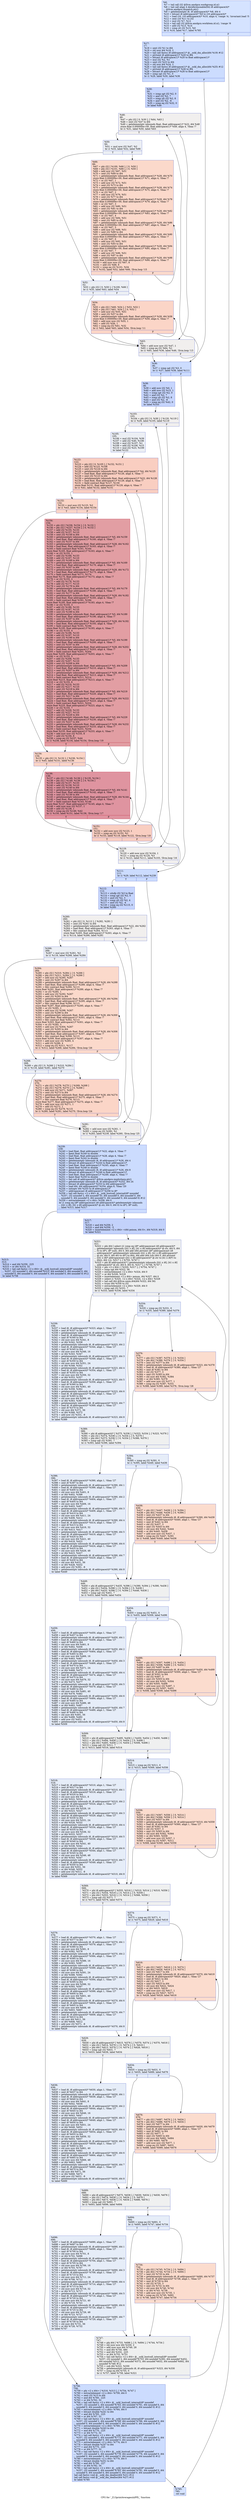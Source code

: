 digraph "CFG for '_Z13printAveragesiiiiPfS_' function" {
	label="CFG for '_Z13printAveragesiiiiPfS_' function";

	Node0x615fcd0 [shape=record,color="#3d50c3ff", style=filled, fillcolor="#a1c0ff70",label="{%6:\l  %7 = tail call i32 @llvm.amdgcn.workgroup.id.x()\l  %8 = tail call align 4 dereferenceable(64) i8 addrspace(4)*\l... @llvm.amdgcn.dispatch.ptr()\l  %9 = getelementptr i8, i8 addrspace(4)* %8, i64 4\l  %10 = bitcast i8 addrspace(4)* %9 to i16 addrspace(4)*\l  %11 = load i16, i16 addrspace(4)* %10, align 4, !range !4, !invariant.load !5\l  %12 = zext i16 %11 to i32\l  %13 = mul i32 %7, %12\l  %14 = tail call i32 @llvm.amdgcn.workitem.id.x(), !range !6\l  %15 = add i32 %13, %14\l  %16 = icmp slt i32 %15, %0\l  br i1 %16, label %17, label %785\l|{<s0>T|<s1>F}}"];
	Node0x615fcd0:s0 -> Node0x61600e0;
	Node0x615fcd0:s1 -> Node0x6161690;
	Node0x61600e0 [shape=record,color="#3d50c3ff", style=filled, fillcolor="#8caffe70",label="{%17:\l17:                                               \l  %18 = sext i32 %1 to i64\l  %19 = shl nsw i64 %18, 2\l  %20 = tail call fastcc i8 addrspace(1)* @__ockl_dm_alloc(i64 %19) #12\l  %21 = ptrtoint i8 addrspace(1)* %20 to i64\l  %22 = bitcast i8 addrspace(1)* %20 to float addrspace(1)*\l  %23 = mul i32 %2, %1\l  %24 = sext i32 %23 to i64\l  %25 = shl nsw i64 %24, 2\l  %26 = tail call fastcc i8 addrspace(1)* @__ockl_dm_alloc(i64 %25) #12\l  %27 = ptrtoint i8 addrspace(1)* %26 to i64\l  %28 = bitcast i8 addrspace(1)* %26 to float addrspace(1)*\l  %29 = icmp sgt i32 %1, 0\l  br i1 %29, label %30, label %36\l|{<s0>T|<s1>F}}"];
	Node0x61600e0:s0 -> Node0x6161fe0;
	Node0x61600e0:s1 -> Node0x6162030;
	Node0x6161fe0 [shape=record,color="#3d50c3ff", style=filled, fillcolor="#7ea1fa70",label="{%30:\l30:                                               \l  %31 = icmp sgt i32 %2, 0\l  %32 = and i32 %2, 7\l  %33 = icmp ult i32 %2, 8\l  %34 = and i32 %2, -8\l  %35 = icmp eq i32 %32, 0\l  br label %46\l}"];
	Node0x6161fe0 -> Node0x6161640;
	Node0x6162030 [shape=record,color="#3d50c3ff", style=filled, fillcolor="#8caffe70",label="{%36:\l36:                                               \l  %37 = icmp sgt i32 %3, 0\l  br i1 %37, label %38, label %111\l|{<s0>T|<s1>F}}"];
	Node0x6162030:s0 -> Node0x61626f0;
	Node0x6162030:s1 -> Node0x6162740;
	Node0x61626f0 [shape=record,color="#3d50c3ff", style=filled, fillcolor="#7ea1fa70",label="{%38:\l38:                                               \l  %39 = add nsw i32 %0, 1\l  %40 = add nsw i32 %15, 1\l  %41 = icmp sgt i32 %2, 0\l  %42 = and i32 %2, 7\l  %43 = icmp ult i32 %2, 8\l  %44 = and i32 %2, -8\l  %45 = icmp eq i32 %42, 0\l  br label %103\l}"];
	Node0x61626f0 -> Node0x6162c70;
	Node0x6161640 [shape=record,color="#3d50c3ff", style=filled, fillcolor="#e0dbd870",label="{%46:\l46:                                               \l  %47 = phi i32 [ 0, %30 ], [ %64, %63 ]\l  %48 = zext i32 %47 to i64\l  %49 = getelementptr inbounds float, float addrspace(1)* %22, i64 %48\l  store float 0.000000e+00, float addrspace(1)* %49, align 4, !tbaa !7\l  br i1 %31, label %50, label %63\l|{<s0>T|<s1>F}}"];
	Node0x6161640:s0 -> Node0x6163c00;
	Node0x6161640:s1 -> Node0x6162d60;
	Node0x6163c00 [shape=record,color="#3d50c3ff", style=filled, fillcolor="#d4dbe670",label="{%50:\l50:                                               \l  %51 = mul nsw i32 %47, %2\l  br i1 %33, label %52, label %66\l|{<s0>T|<s1>F}}"];
	Node0x6163c00:s0 -> Node0x6163dd0;
	Node0x6163c00:s1 -> Node0x6163e20;
	Node0x6163dd0 [shape=record,color="#3d50c3ff", style=filled, fillcolor="#d4dbe670",label="{%52:\l52:                                               \l  %53 = phi i32 [ 0, %50 ], [ %100, %66 ]\l  br i1 %35, label %63, label %54\l|{<s0>T|<s1>F}}"];
	Node0x6163dd0:s0 -> Node0x6162d60;
	Node0x6163dd0:s1 -> Node0x6164010;
	Node0x6164010 [shape=record,color="#3d50c3ff", style=filled, fillcolor="#f5a08170",label="{%54:\l54:                                               \l  %55 = phi i32 [ %60, %54 ], [ %53, %52 ]\l  %56 = phi i32 [ %61, %54 ], [ 0, %52 ]\l  %57 = add nsw i32 %55, %51\l  %58 = sext i32 %57 to i64\l  %59 = getelementptr inbounds float, float addrspace(1)* %28, i64 %58\l  store float 0.000000e+00, float addrspace(1)* %59, align 4, !tbaa !7\l  %60 = add nuw nsw i32 %55, 1\l  %61 = add i32 %56, 1\l  %62 = icmp eq i32 %61, %32\l  br i1 %62, label %63, label %54, !llvm.loop !11\l|{<s0>T|<s1>F}}"];
	Node0x6164010:s0 -> Node0x6162d60;
	Node0x6164010:s1 -> Node0x6164010;
	Node0x6162d60 [shape=record,color="#3d50c3ff", style=filled, fillcolor="#e0dbd870",label="{%63:\l63:                                               \l  %64 = add nuw nsw i32 %47, 1\l  %65 = icmp eq i32 %64, %1\l  br i1 %65, label %36, label %46, !llvm.loop !13\l|{<s0>T|<s1>F}}"];
	Node0x6162d60:s0 -> Node0x6162030;
	Node0x6162d60:s1 -> Node0x6161640;
	Node0x6163e20 [shape=record,color="#3d50c3ff", style=filled, fillcolor="#f7a88970",label="{%66:\l66:                                               \l  %67 = phi i32 [ %100, %66 ], [ 0, %50 ]\l  %68 = phi i32 [ %101, %66 ], [ 0, %50 ]\l  %69 = add nsw i32 %67, %51\l  %70 = sext i32 %69 to i64\l  %71 = getelementptr inbounds float, float addrspace(1)* %28, i64 %70\l  store float 0.000000e+00, float addrspace(1)* %71, align 4, !tbaa !7\l  %72 = or i32 %67, 1\l  %73 = add nsw i32 %72, %51\l  %74 = sext i32 %73 to i64\l  %75 = getelementptr inbounds float, float addrspace(1)* %28, i64 %74\l  store float 0.000000e+00, float addrspace(1)* %75, align 4, !tbaa !7\l  %76 = or i32 %67, 2\l  %77 = add nsw i32 %76, %51\l  %78 = sext i32 %77 to i64\l  %79 = getelementptr inbounds float, float addrspace(1)* %28, i64 %78\l  store float 0.000000e+00, float addrspace(1)* %79, align 4, !tbaa !7\l  %80 = or i32 %67, 3\l  %81 = add nsw i32 %80, %51\l  %82 = sext i32 %81 to i64\l  %83 = getelementptr inbounds float, float addrspace(1)* %28, i64 %82\l  store float 0.000000e+00, float addrspace(1)* %83, align 4, !tbaa !7\l  %84 = or i32 %67, 4\l  %85 = add nsw i32 %84, %51\l  %86 = sext i32 %85 to i64\l  %87 = getelementptr inbounds float, float addrspace(1)* %28, i64 %86\l  store float 0.000000e+00, float addrspace(1)* %87, align 4, !tbaa !7\l  %88 = or i32 %67, 5\l  %89 = add nsw i32 %88, %51\l  %90 = sext i32 %89 to i64\l  %91 = getelementptr inbounds float, float addrspace(1)* %28, i64 %90\l  store float 0.000000e+00, float addrspace(1)* %91, align 4, !tbaa !7\l  %92 = or i32 %67, 6\l  %93 = add nsw i32 %92, %51\l  %94 = sext i32 %93 to i64\l  %95 = getelementptr inbounds float, float addrspace(1)* %28, i64 %94\l  store float 0.000000e+00, float addrspace(1)* %95, align 4, !tbaa !7\l  %96 = or i32 %67, 7\l  %97 = add nsw i32 %96, %51\l  %98 = sext i32 %97 to i64\l  %99 = getelementptr inbounds float, float addrspace(1)* %28, i64 %98\l  store float 0.000000e+00, float addrspace(1)* %99, align 4, !tbaa !7\l  %100 = add nuw nsw i32 %67, 8\l  %101 = add i32 %68, 8\l  %102 = icmp eq i32 %101, %34\l  br i1 %102, label %52, label %66, !llvm.loop !15\l|{<s0>T|<s1>F}}"];
	Node0x6163e20:s0 -> Node0x6163dd0;
	Node0x6163e20:s1 -> Node0x6163e20;
	Node0x6162c70 [shape=record,color="#3d50c3ff", style=filled, fillcolor="#e0dbd870",label="{%103:\l103:                                              \l  %104 = phi i32 [ 0, %38 ], [ %120, %119 ]\l  br i1 %29, label %105, label %119\l|{<s0>T|<s1>F}}"];
	Node0x6162c70:s0 -> Node0x6166e80;
	Node0x6162c70:s1 -> Node0x6166d40;
	Node0x6166e80 [shape=record,color="#3d50c3ff", style=filled, fillcolor="#d4dbe670",label="{%105:\l105:                                              \l  %106 = mul i32 %104, %39\l  %107 = add i32 %40, %106\l  %108 = mul i32 %107, %1\l  %109 = add i32 %106, %15\l  %110 = mul i32 %23, %109\l  br label %122\l}"];
	Node0x6166e80 -> Node0x6167290;
	Node0x6162740 [shape=record,color="#3d50c3ff", style=filled, fillcolor="#8caffe70",label="{%111:\l111:                                              \l  br i1 %29, label %112, label %239\l|{<s0>T|<s1>F}}"];
	Node0x6162740:s0 -> Node0x6167350;
	Node0x6162740:s1 -> Node0x61673a0;
	Node0x6167350 [shape=record,color="#3d50c3ff", style=filled, fillcolor="#7ea1fa70",label="{%112:\l112:                                              \l  %113 = sitofp i32 %3 to float\l  %114 = icmp sgt i32 %2, 0\l  %115 = and i32 %2, 3\l  %116 = icmp ult i32 %2, 4\l  %117 = and i32 %2, -4\l  %118 = icmp eq i32 %115, 0\l  br label %260\l}"];
	Node0x6167350 -> Node0x6167820;
	Node0x6166d40 [shape=record,color="#3d50c3ff", style=filled, fillcolor="#e0dbd870",label="{%119:\l119:                                              \l  %120 = add nuw nsw i32 %104, 1\l  %121 = icmp eq i32 %120, %3\l  br i1 %121, label %111, label %103, !llvm.loop !16\l|{<s0>T|<s1>F}}"];
	Node0x6166d40:s0 -> Node0x6162740;
	Node0x6166d40:s1 -> Node0x6162c70;
	Node0x6167290 [shape=record,color="#3d50c3ff", style=filled, fillcolor="#f2907270",label="{%122:\l122:                                              \l  %123 = phi i32 [ 0, %105 ], [ %152, %151 ]\l  %124 = add i32 %123, %108\l  %125 = sext i32 %124 to i64\l  %126 = getelementptr inbounds float, float addrspace(1)* %4, i64 %125\l  %127 = load float, float addrspace(1)* %126, align 4, !tbaa !7\l  %128 = zext i32 %123 to i64\l  %129 = getelementptr inbounds float, float addrspace(1)* %22, i64 %128\l  %130 = load float, float addrspace(1)* %129, align 4, !tbaa !7\l  %131 = fadd contract float %127, %130\l  store float %131, float addrspace(1)* %129, align 4, !tbaa !7\l  br i1 %41, label %132, label %151\l|{<s0>T|<s1>F}}"];
	Node0x6167290:s0 -> Node0x6165170;
	Node0x6167290:s1 -> Node0x6167b70;
	Node0x6165170 [shape=record,color="#3d50c3ff", style=filled, fillcolor="#f5a08170",label="{%132:\l132:                                              \l  %133 = mul nsw i32 %123, %2\l  br i1 %43, label %134, label %154\l|{<s0>T|<s1>F}}"];
	Node0x6165170:s0 -> Node0x6168740;
	Node0x6165170:s1 -> Node0x6168790;
	Node0x6168740 [shape=record,color="#3d50c3ff", style=filled, fillcolor="#f5a08170",label="{%134:\l134:                                              \l  %135 = phi i32 [ 0, %132 ], [ %236, %154 ]\l  br i1 %45, label %151, label %136\l|{<s0>T|<s1>F}}"];
	Node0x6168740:s0 -> Node0x6167b70;
	Node0x6168740:s1 -> Node0x6168980;
	Node0x6168980 [shape=record,color="#b70d28ff", style=filled, fillcolor="#b70d2870",label="{%136:\l136:                                              \l  %137 = phi i32 [ %148, %136 ], [ %135, %134 ]\l  %138 = phi i32 [ %149, %136 ], [ 0, %134 ]\l  %139 = add i32 %137, %133\l  %140 = add i32 %139, %110\l  %141 = sext i32 %140 to i64\l  %142 = getelementptr inbounds float, float addrspace(1)* %5, i64 %141\l  %143 = load float, float addrspace(1)* %142, align 4, !tbaa !7\l  %144 = sext i32 %139 to i64\l  %145 = getelementptr inbounds float, float addrspace(1)* %28, i64 %144\l  %146 = load float, float addrspace(1)* %145, align 4, !tbaa !7\l  %147 = fadd contract float %143, %146\l  store float %147, float addrspace(1)* %145, align 4, !tbaa !7\l  %148 = add nuw nsw i32 %137, 1\l  %149 = add i32 %138, 1\l  %150 = icmp eq i32 %149, %42\l  br i1 %150, label %151, label %136, !llvm.loop !17\l|{<s0>T|<s1>F}}"];
	Node0x6168980:s0 -> Node0x6167b70;
	Node0x6168980:s1 -> Node0x6168980;
	Node0x6167b70 [shape=record,color="#3d50c3ff", style=filled, fillcolor="#f2907270",label="{%151:\l151:                                              \l  %152 = add nuw nsw i32 %123, 1\l  %153 = icmp eq i32 %152, %1\l  br i1 %153, label %119, label %122, !llvm.loop !18\l|{<s0>T|<s1>F}}"];
	Node0x6167b70:s0 -> Node0x6166d40;
	Node0x6167b70:s1 -> Node0x6167290;
	Node0x6168790 [shape=record,color="#b70d28ff", style=filled, fillcolor="#be242e70",label="{%154:\l154:                                              \l  %155 = phi i32 [ %236, %154 ], [ 0, %132 ]\l  %156 = phi i32 [ %237, %154 ], [ 0, %132 ]\l  %157 = add i32 %155, %133\l  %158 = add i32 %157, %110\l  %159 = sext i32 %158 to i64\l  %160 = getelementptr inbounds float, float addrspace(1)* %5, i64 %159\l  %161 = load float, float addrspace(1)* %160, align 4, !tbaa !7\l  %162 = sext i32 %157 to i64\l  %163 = getelementptr inbounds float, float addrspace(1)* %28, i64 %162\l  %164 = load float, float addrspace(1)* %163, align 4, !tbaa !7\l  %165 = fadd contract float %161, %164\l  store float %165, float addrspace(1)* %163, align 4, !tbaa !7\l  %166 = or i32 %155, 1\l  %167 = add i32 %166, %133\l  %168 = add i32 %167, %110\l  %169 = sext i32 %168 to i64\l  %170 = getelementptr inbounds float, float addrspace(1)* %5, i64 %169\l  %171 = load float, float addrspace(1)* %170, align 4, !tbaa !7\l  %172 = sext i32 %167 to i64\l  %173 = getelementptr inbounds float, float addrspace(1)* %28, i64 %172\l  %174 = load float, float addrspace(1)* %173, align 4, !tbaa !7\l  %175 = fadd contract float %171, %174\l  store float %175, float addrspace(1)* %173, align 4, !tbaa !7\l  %176 = or i32 %155, 2\l  %177 = add i32 %176, %133\l  %178 = add i32 %177, %110\l  %179 = sext i32 %178 to i64\l  %180 = getelementptr inbounds float, float addrspace(1)* %5, i64 %179\l  %181 = load float, float addrspace(1)* %180, align 4, !tbaa !7\l  %182 = sext i32 %177 to i64\l  %183 = getelementptr inbounds float, float addrspace(1)* %28, i64 %182\l  %184 = load float, float addrspace(1)* %183, align 4, !tbaa !7\l  %185 = fadd contract float %181, %184\l  store float %185, float addrspace(1)* %183, align 4, !tbaa !7\l  %186 = or i32 %155, 3\l  %187 = add i32 %186, %133\l  %188 = add i32 %187, %110\l  %189 = sext i32 %188 to i64\l  %190 = getelementptr inbounds float, float addrspace(1)* %5, i64 %189\l  %191 = load float, float addrspace(1)* %190, align 4, !tbaa !7\l  %192 = sext i32 %187 to i64\l  %193 = getelementptr inbounds float, float addrspace(1)* %28, i64 %192\l  %194 = load float, float addrspace(1)* %193, align 4, !tbaa !7\l  %195 = fadd contract float %191, %194\l  store float %195, float addrspace(1)* %193, align 4, !tbaa !7\l  %196 = or i32 %155, 4\l  %197 = add i32 %196, %133\l  %198 = add i32 %197, %110\l  %199 = sext i32 %198 to i64\l  %200 = getelementptr inbounds float, float addrspace(1)* %5, i64 %199\l  %201 = load float, float addrspace(1)* %200, align 4, !tbaa !7\l  %202 = sext i32 %197 to i64\l  %203 = getelementptr inbounds float, float addrspace(1)* %28, i64 %202\l  %204 = load float, float addrspace(1)* %203, align 4, !tbaa !7\l  %205 = fadd contract float %201, %204\l  store float %205, float addrspace(1)* %203, align 4, !tbaa !7\l  %206 = or i32 %155, 5\l  %207 = add i32 %206, %133\l  %208 = add i32 %207, %110\l  %209 = sext i32 %208 to i64\l  %210 = getelementptr inbounds float, float addrspace(1)* %5, i64 %209\l  %211 = load float, float addrspace(1)* %210, align 4, !tbaa !7\l  %212 = sext i32 %207 to i64\l  %213 = getelementptr inbounds float, float addrspace(1)* %28, i64 %212\l  %214 = load float, float addrspace(1)* %213, align 4, !tbaa !7\l  %215 = fadd contract float %211, %214\l  store float %215, float addrspace(1)* %213, align 4, !tbaa !7\l  %216 = or i32 %155, 6\l  %217 = add i32 %216, %133\l  %218 = add i32 %217, %110\l  %219 = sext i32 %218 to i64\l  %220 = getelementptr inbounds float, float addrspace(1)* %5, i64 %219\l  %221 = load float, float addrspace(1)* %220, align 4, !tbaa !7\l  %222 = sext i32 %217 to i64\l  %223 = getelementptr inbounds float, float addrspace(1)* %28, i64 %222\l  %224 = load float, float addrspace(1)* %223, align 4, !tbaa !7\l  %225 = fadd contract float %221, %224\l  store float %225, float addrspace(1)* %223, align 4, !tbaa !7\l  %226 = or i32 %155, 7\l  %227 = add i32 %226, %133\l  %228 = add i32 %227, %110\l  %229 = sext i32 %228 to i64\l  %230 = getelementptr inbounds float, float addrspace(1)* %5, i64 %229\l  %231 = load float, float addrspace(1)* %230, align 4, !tbaa !7\l  %232 = sext i32 %227 to i64\l  %233 = getelementptr inbounds float, float addrspace(1)* %28, i64 %232\l  %234 = load float, float addrspace(1)* %233, align 4, !tbaa !7\l  %235 = fadd contract float %231, %234\l  store float %235, float addrspace(1)* %233, align 4, !tbaa !7\l  %236 = add nuw nsw i32 %155, 8\l  %237 = add i32 %156, 8\l  %238 = icmp eq i32 %237, %44\l  br i1 %238, label %134, label %154, !llvm.loop !19\l|{<s0>T|<s1>F}}"];
	Node0x6168790:s0 -> Node0x6168740;
	Node0x6168790:s1 -> Node0x6168790;
	Node0x61673a0 [shape=record,color="#3d50c3ff", style=filled, fillcolor="#8caffe70",label="{%239:\l239:                                              \l  %240 = load float, float addrspace(1)* %22, align 4, !tbaa !7\l  %241 = fpext float %240 to double\l  %242 = load float, float addrspace(1)* %28, align 4, !tbaa !7\l  %243 = fpext float %242 to double\l  %244 = getelementptr inbounds i8, i8 addrspace(1)* %26, i64 4\l  %245 = bitcast i8 addrspace(1)* %244 to float addrspace(1)*\l  %246 = load float, float addrspace(1)* %245, align 4, !tbaa !7\l  %247 = fpext float %246 to double\l  %248 = getelementptr inbounds i8, i8 addrspace(1)* %26, i64 8\l  %249 = bitcast i8 addrspace(1)* %248 to float addrspace(1)*\l  %250 = load float, float addrspace(1)* %249, align 4, !tbaa !7\l  %251 = fpext float %250 to double\l  %252 = tail call i8 addrspace(4)* @llvm.amdgcn.implicitarg.ptr()\l  %253 = getelementptr inbounds i8, i8 addrspace(4)* %252, i64 24\l  %254 = bitcast i8 addrspace(4)* %253 to i64 addrspace(4)*\l  %255 = load i64, i64 addrspace(4)* %254, align 8, !tbaa !20\l  %256 = inttoptr i64 %255 to i8 addrspace(1)*\l  %257 = addrspacecast i8 addrspace(1)* %256 to i8*\l  %258 = tail call fastcc \<2 x i64\> @__ockl_hostcall_internal(i8* noundef\l... %257, i32 noundef 2, i64 noundef 33, i64 noundef 0, i64 noundef 0, i64\l... noundef 0, i64 noundef 0, i64 noundef 0, i64 noundef 0, i64 noundef 0) #12\l  %259 = extractelement \<2 x i64\> %258, i64 0\l  br i1 icmp eq (i8* addrspacecast (i8 addrspace(4)* getelementptr inbounds\l... ([41 x i8], [41 x i8] addrspace(4)* @.str, i64 0, i64 0) to i8*), i8* null),\l... label %313, label %317\l|{<s0>T|<s1>F}}"];
	Node0x61673a0:s0 -> Node0x616efd0;
	Node0x61673a0:s1 -> Node0x616f990;
	Node0x6167820 [shape=record,color="#3d50c3ff", style=filled, fillcolor="#e0dbd870",label="{%260:\l260:                                              \l  %261 = phi i32 [ 0, %112 ], [ %282, %281 ]\l  %262 = zext i32 %261 to i64\l  %263 = getelementptr inbounds float, float addrspace(1)* %22, i64 %262\l  %264 = load float, float addrspace(1)* %263, align 4, !tbaa !7\l  %265 = fdiv contract float %264, %113\l  store float %265, float addrspace(1)* %263, align 4, !tbaa !7\l  br i1 %114, label %266, label %281\l|{<s0>T|<s1>F}}"];
	Node0x6167820:s0 -> Node0x616ff10;
	Node0x6167820:s1 -> Node0x616fb00;
	Node0x616ff10 [shape=record,color="#3d50c3ff", style=filled, fillcolor="#d4dbe670",label="{%266:\l266:                                              \l  %267 = mul nsw i32 %261, %2\l  br i1 %116, label %268, label %284\l|{<s0>T|<s1>F}}"];
	Node0x616ff10:s0 -> Node0x61700e0;
	Node0x616ff10:s1 -> Node0x6170130;
	Node0x61700e0 [shape=record,color="#3d50c3ff", style=filled, fillcolor="#d4dbe670",label="{%268:\l268:                                              \l  %269 = phi i32 [ 0, %266 ], [ %310, %284 ]\l  br i1 %118, label %281, label %270\l|{<s0>T|<s1>F}}"];
	Node0x61700e0:s0 -> Node0x616fb00;
	Node0x61700e0:s1 -> Node0x6170320;
	Node0x6170320 [shape=record,color="#3d50c3ff", style=filled, fillcolor="#f5a08170",label="{%270:\l270:                                              \l  %271 = phi i32 [ %278, %270 ], [ %269, %268 ]\l  %272 = phi i32 [ %279, %270 ], [ 0, %268 ]\l  %273 = add nsw i32 %271, %267\l  %274 = sext i32 %273 to i64\l  %275 = getelementptr inbounds float, float addrspace(1)* %28, i64 %274\l  %276 = load float, float addrspace(1)* %275, align 4, !tbaa !7\l  %277 = fdiv contract float %276, %113\l  store float %277, float addrspace(1)* %275, align 4, !tbaa !7\l  %278 = add nuw nsw i32 %271, 1\l  %279 = add i32 %272, 1\l  %280 = icmp eq i32 %279, %115\l  br i1 %280, label %281, label %270, !llvm.loop !24\l|{<s0>T|<s1>F}}"];
	Node0x6170320:s0 -> Node0x616fb00;
	Node0x6170320:s1 -> Node0x6170320;
	Node0x616fb00 [shape=record,color="#3d50c3ff", style=filled, fillcolor="#e0dbd870",label="{%281:\l281:                                              \l  %282 = add nuw nsw i32 %261, 1\l  %283 = icmp eq i32 %282, %1\l  br i1 %283, label %239, label %260, !llvm.loop !25\l|{<s0>T|<s1>F}}"];
	Node0x616fb00:s0 -> Node0x61673a0;
	Node0x616fb00:s1 -> Node0x6167820;
	Node0x6170130 [shape=record,color="#3d50c3ff", style=filled, fillcolor="#f7a88970",label="{%284:\l284:                                              \l  %285 = phi i32 [ %310, %284 ], [ 0, %266 ]\l  %286 = phi i32 [ %311, %284 ], [ 0, %266 ]\l  %287 = add nsw i32 %285, %267\l  %288 = sext i32 %287 to i64\l  %289 = getelementptr inbounds float, float addrspace(1)* %28, i64 %288\l  %290 = load float, float addrspace(1)* %289, align 4, !tbaa !7\l  %291 = fdiv contract float %290, %113\l  store float %291, float addrspace(1)* %289, align 4, !tbaa !7\l  %292 = or i32 %285, 1\l  %293 = add nsw i32 %292, %267\l  %294 = sext i32 %293 to i64\l  %295 = getelementptr inbounds float, float addrspace(1)* %28, i64 %294\l  %296 = load float, float addrspace(1)* %295, align 4, !tbaa !7\l  %297 = fdiv contract float %296, %113\l  store float %297, float addrspace(1)* %295, align 4, !tbaa !7\l  %298 = or i32 %285, 2\l  %299 = add nsw i32 %298, %267\l  %300 = sext i32 %299 to i64\l  %301 = getelementptr inbounds float, float addrspace(1)* %28, i64 %300\l  %302 = load float, float addrspace(1)* %301, align 4, !tbaa !7\l  %303 = fdiv contract float %302, %113\l  store float %303, float addrspace(1)* %301, align 4, !tbaa !7\l  %304 = or i32 %285, 3\l  %305 = add nsw i32 %304, %267\l  %306 = sext i32 %305 to i64\l  %307 = getelementptr inbounds float, float addrspace(1)* %28, i64 %306\l  %308 = load float, float addrspace(1)* %307, align 4, !tbaa !7\l  %309 = fdiv contract float %308, %113\l  store float %309, float addrspace(1)* %307, align 4, !tbaa !7\l  %310 = add nuw nsw i32 %285, 4\l  %311 = add i32 %286, 4\l  %312 = icmp eq i32 %311, %117\l  br i1 %312, label %268, label %284, !llvm.loop !26\l|{<s0>T|<s1>F}}"];
	Node0x6170130:s0 -> Node0x61700e0;
	Node0x6170130:s1 -> Node0x6170130;
	Node0x616efd0 [shape=record,color="#3d50c3ff", style=filled, fillcolor="#779af770",label="{%313:\l313:                                              \l  %314 = and i64 %259, -225\l  %315 = or i64 %314, 32\l  %316 = tail call fastcc \<2 x i64\> @__ockl_hostcall_internal(i8* noundef\l... %257, i32 noundef 2, i64 noundef %315, i64 noundef 0, i64 noundef 0, i64\l... noundef 0, i64 noundef 0, i64 noundef 0, i64 noundef 0, i64 noundef 0) #12\l  br label %758\l}"];
	Node0x616efd0 -> Node0x6172a50;
	Node0x616f990 [shape=record,color="#3d50c3ff", style=filled, fillcolor="#779af770",label="{%317:\l317:                                              \l  %318 = and i64 %259, 2\l  %319 = and i64 %259, -3\l  %320 = insertelement \<2 x i64\> \<i64 poison, i64 0\>, i64 %319, i64 0\l  br label %321\l}"];
	Node0x616f990 -> Node0x6173520;
	Node0x6173520 [shape=record,color="#3d50c3ff", style=filled, fillcolor="#dbdcde70",label="{%321:\l321:                                              \l  %322 = phi i64 [ select (i1 icmp eq (i8* addrspacecast (i8 addrspace(4)*\l... getelementptr inbounds ([41 x i8], [41 x i8] addrspace(4)* @.str, i64 0, i64\l... 0) to i8*), i8* null), i64 0, i64 add (i64 ptrtoint (i8* addrspacecast (i8\l... addrspace(4)* getelementptr inbounds ([41 x i8], [41 x i8] addrspace(4)*\l... @.str, i64 0, i64 40) to i8*) to i64), i64 add (i64 sub (i64 0, i64 ptrtoint\l... ([41 x i8]* addrspacecast ([41 x i8] addrspace(4)* @.str to [41 x i8]*) to\l... i64)), i64 1))), %317 ], [ %755, %747 ]\l  %323 = phi i8 addrspace(4)* [ getelementptr inbounds ([41 x i8], [41 x i8]\l... addrspace(4)* @.str, i64 0, i64 0), %317 ], [ %756, %747 ]\l  %324 = phi \<2 x i64\> [ %320, %317 ], [ %754, %747 ]\l  %325 = icmp ugt i64 %322, 56\l  %326 = extractelement \<2 x i64\> %324, i64 0\l  %327 = or i64 %326, %318\l  %328 = insertelement \<2 x i64\> poison, i64 %327, i64 0\l  %329 = select i1 %325, \<2 x i64\> %324, \<2 x i64\> %328\l  %330 = tail call i64 @llvm.umin.i64(i64 %322, i64 56)\l  %331 = trunc i64 %330 to i32\l  %332 = extractelement \<2 x i64\> %329, i64 0\l  %333 = icmp ugt i32 %331, 7\l  br i1 %333, label %336, label %334\l|{<s0>T|<s1>F}}"];
	Node0x6173520:s0 -> Node0x61743b0;
	Node0x6173520:s1 -> Node0x6174440;
	Node0x6174440 [shape=record,color="#3d50c3ff", style=filled, fillcolor="#c7d7f070",label="{%334:\l334:                                              \l  %335 = icmp eq i32 %331, 0\l  br i1 %335, label %389, label %376\l|{<s0>T|<s1>F}}"];
	Node0x6174440:s0 -> Node0x6174610;
	Node0x6174440:s1 -> Node0x6174660;
	Node0x61743b0 [shape=record,color="#3d50c3ff", style=filled, fillcolor="#c7d7f070",label="{%336:\l336:                                              \l  %337 = load i8, i8 addrspace(4)* %323, align 1, !tbaa !27\l  %338 = zext i8 %337 to i64\l  %339 = getelementptr inbounds i8, i8 addrspace(4)* %323, i64 1\l  %340 = load i8, i8 addrspace(4)* %339, align 1, !tbaa !27\l  %341 = zext i8 %340 to i64\l  %342 = shl nuw nsw i64 %341, 8\l  %343 = or i64 %342, %338\l  %344 = getelementptr inbounds i8, i8 addrspace(4)* %323, i64 2\l  %345 = load i8, i8 addrspace(4)* %344, align 1, !tbaa !27\l  %346 = zext i8 %345 to i64\l  %347 = shl nuw nsw i64 %346, 16\l  %348 = or i64 %343, %347\l  %349 = getelementptr inbounds i8, i8 addrspace(4)* %323, i64 3\l  %350 = load i8, i8 addrspace(4)* %349, align 1, !tbaa !27\l  %351 = zext i8 %350 to i64\l  %352 = shl nuw nsw i64 %351, 24\l  %353 = or i64 %348, %352\l  %354 = getelementptr inbounds i8, i8 addrspace(4)* %323, i64 4\l  %355 = load i8, i8 addrspace(4)* %354, align 1, !tbaa !27\l  %356 = zext i8 %355 to i64\l  %357 = shl nuw nsw i64 %356, 32\l  %358 = or i64 %353, %357\l  %359 = getelementptr inbounds i8, i8 addrspace(4)* %323, i64 5\l  %360 = load i8, i8 addrspace(4)* %359, align 1, !tbaa !27\l  %361 = zext i8 %360 to i64\l  %362 = shl nuw nsw i64 %361, 40\l  %363 = or i64 %358, %362\l  %364 = getelementptr inbounds i8, i8 addrspace(4)* %323, i64 6\l  %365 = load i8, i8 addrspace(4)* %364, align 1, !tbaa !27\l  %366 = zext i8 %365 to i64\l  %367 = shl nuw nsw i64 %366, 48\l  %368 = or i64 %363, %367\l  %369 = getelementptr inbounds i8, i8 addrspace(4)* %323, i64 7\l  %370 = load i8, i8 addrspace(4)* %369, align 1, !tbaa !27\l  %371 = zext i8 %370 to i64\l  %372 = shl nuw i64 %371, 56\l  %373 = or i64 %368, %372\l  %374 = add nsw i32 %331, -8\l  %375 = getelementptr inbounds i8, i8 addrspace(4)* %323, i64 8\l  br label %389\l}"];
	Node0x61743b0 -> Node0x6174610;
	Node0x6174660 [shape=record,color="#3d50c3ff", style=filled, fillcolor="#f7af9170",label="{%376:\l376:                                              \l  %377 = phi i32 [ %387, %376 ], [ 0, %334 ]\l  %378 = phi i64 [ %386, %376 ], [ 0, %334 ]\l  %379 = zext i32 %377 to i64\l  %380 = getelementptr inbounds i8, i8 addrspace(4)* %323, i64 %379\l  %381 = load i8, i8 addrspace(4)* %380, align 1, !tbaa !27\l  %382 = zext i8 %381 to i64\l  %383 = shl i32 %377, 3\l  %384 = zext i32 %383 to i64\l  %385 = shl nuw i64 %382, %384\l  %386 = or i64 %385, %378\l  %387 = add nuw nsw i32 %377, 1\l  %388 = icmp eq i32 %387, %331\l  br i1 %388, label %389, label %376, !llvm.loop !28\l|{<s0>T|<s1>F}}"];
	Node0x6174660:s0 -> Node0x6174610;
	Node0x6174660:s1 -> Node0x6174660;
	Node0x6174610 [shape=record,color="#3d50c3ff", style=filled, fillcolor="#dbdcde70",label="{%389:\l389:                                              \l  %390 = phi i8 addrspace(4)* [ %375, %336 ], [ %323, %334 ], [ %323, %376 ]\l  %391 = phi i32 [ %374, %336 ], [ 0, %334 ], [ 0, %376 ]\l  %392 = phi i64 [ %373, %336 ], [ 0, %334 ], [ %386, %376 ]\l  %393 = icmp ugt i32 %391, 7\l  br i1 %393, label %396, label %394\l|{<s0>T|<s1>F}}"];
	Node0x6174610:s0 -> Node0x6177490;
	Node0x6174610:s1 -> Node0x61774e0;
	Node0x61774e0 [shape=record,color="#3d50c3ff", style=filled, fillcolor="#c7d7f070",label="{%394:\l394:                                              \l  %395 = icmp eq i32 %391, 0\l  br i1 %395, label %449, label %436\l|{<s0>T|<s1>F}}"];
	Node0x61774e0:s0 -> Node0x61776b0;
	Node0x61774e0:s1 -> Node0x6177700;
	Node0x6177490 [shape=record,color="#3d50c3ff", style=filled, fillcolor="#c7d7f070",label="{%396:\l396:                                              \l  %397 = load i8, i8 addrspace(4)* %390, align 1, !tbaa !27\l  %398 = zext i8 %397 to i64\l  %399 = getelementptr inbounds i8, i8 addrspace(4)* %390, i64 1\l  %400 = load i8, i8 addrspace(4)* %399, align 1, !tbaa !27\l  %401 = zext i8 %400 to i64\l  %402 = shl nuw nsw i64 %401, 8\l  %403 = or i64 %402, %398\l  %404 = getelementptr inbounds i8, i8 addrspace(4)* %390, i64 2\l  %405 = load i8, i8 addrspace(4)* %404, align 1, !tbaa !27\l  %406 = zext i8 %405 to i64\l  %407 = shl nuw nsw i64 %406, 16\l  %408 = or i64 %403, %407\l  %409 = getelementptr inbounds i8, i8 addrspace(4)* %390, i64 3\l  %410 = load i8, i8 addrspace(4)* %409, align 1, !tbaa !27\l  %411 = zext i8 %410 to i64\l  %412 = shl nuw nsw i64 %411, 24\l  %413 = or i64 %408, %412\l  %414 = getelementptr inbounds i8, i8 addrspace(4)* %390, i64 4\l  %415 = load i8, i8 addrspace(4)* %414, align 1, !tbaa !27\l  %416 = zext i8 %415 to i64\l  %417 = shl nuw nsw i64 %416, 32\l  %418 = or i64 %413, %417\l  %419 = getelementptr inbounds i8, i8 addrspace(4)* %390, i64 5\l  %420 = load i8, i8 addrspace(4)* %419, align 1, !tbaa !27\l  %421 = zext i8 %420 to i64\l  %422 = shl nuw nsw i64 %421, 40\l  %423 = or i64 %418, %422\l  %424 = getelementptr inbounds i8, i8 addrspace(4)* %390, i64 6\l  %425 = load i8, i8 addrspace(4)* %424, align 1, !tbaa !27\l  %426 = zext i8 %425 to i64\l  %427 = shl nuw nsw i64 %426, 48\l  %428 = or i64 %423, %427\l  %429 = getelementptr inbounds i8, i8 addrspace(4)* %390, i64 7\l  %430 = load i8, i8 addrspace(4)* %429, align 1, !tbaa !27\l  %431 = zext i8 %430 to i64\l  %432 = shl nuw i64 %431, 56\l  %433 = or i64 %428, %432\l  %434 = add nsw i32 %391, -8\l  %435 = getelementptr inbounds i8, i8 addrspace(4)* %390, i64 8\l  br label %449\l}"];
	Node0x6177490 -> Node0x61776b0;
	Node0x6177700 [shape=record,color="#3d50c3ff", style=filled, fillcolor="#f7af9170",label="{%436:\l436:                                              \l  %437 = phi i32 [ %447, %436 ], [ 0, %394 ]\l  %438 = phi i64 [ %446, %436 ], [ 0, %394 ]\l  %439 = zext i32 %437 to i64\l  %440 = getelementptr inbounds i8, i8 addrspace(4)* %390, i64 %439\l  %441 = load i8, i8 addrspace(4)* %440, align 1, !tbaa !27\l  %442 = zext i8 %441 to i64\l  %443 = shl i32 %437, 3\l  %444 = zext i32 %443 to i64\l  %445 = shl nuw i64 %442, %444\l  %446 = or i64 %445, %438\l  %447 = add nuw nsw i32 %437, 1\l  %448 = icmp eq i32 %447, %391\l  br i1 %448, label %449, label %436\l|{<s0>T|<s1>F}}"];
	Node0x6177700:s0 -> Node0x61776b0;
	Node0x6177700:s1 -> Node0x6177700;
	Node0x61776b0 [shape=record,color="#3d50c3ff", style=filled, fillcolor="#dbdcde70",label="{%449:\l449:                                              \l  %450 = phi i8 addrspace(4)* [ %435, %396 ], [ %390, %394 ], [ %390, %436 ]\l  %451 = phi i32 [ %434, %396 ], [ 0, %394 ], [ 0, %436 ]\l  %452 = phi i64 [ %433, %396 ], [ 0, %394 ], [ %446, %436 ]\l  %453 = icmp ugt i32 %451, 7\l  br i1 %453, label %456, label %454\l|{<s0>T|<s1>F}}"];
	Node0x61776b0:s0 -> Node0x6179760;
	Node0x61776b0:s1 -> Node0x61797b0;
	Node0x61797b0 [shape=record,color="#3d50c3ff", style=filled, fillcolor="#c7d7f070",label="{%454:\l454:                                              \l  %455 = icmp eq i32 %451, 0\l  br i1 %455, label %509, label %496\l|{<s0>T|<s1>F}}"];
	Node0x61797b0:s0 -> Node0x6179940;
	Node0x61797b0:s1 -> Node0x6179990;
	Node0x6179760 [shape=record,color="#3d50c3ff", style=filled, fillcolor="#c7d7f070",label="{%456:\l456:                                              \l  %457 = load i8, i8 addrspace(4)* %450, align 1, !tbaa !27\l  %458 = zext i8 %457 to i64\l  %459 = getelementptr inbounds i8, i8 addrspace(4)* %450, i64 1\l  %460 = load i8, i8 addrspace(4)* %459, align 1, !tbaa !27\l  %461 = zext i8 %460 to i64\l  %462 = shl nuw nsw i64 %461, 8\l  %463 = or i64 %462, %458\l  %464 = getelementptr inbounds i8, i8 addrspace(4)* %450, i64 2\l  %465 = load i8, i8 addrspace(4)* %464, align 1, !tbaa !27\l  %466 = zext i8 %465 to i64\l  %467 = shl nuw nsw i64 %466, 16\l  %468 = or i64 %463, %467\l  %469 = getelementptr inbounds i8, i8 addrspace(4)* %450, i64 3\l  %470 = load i8, i8 addrspace(4)* %469, align 1, !tbaa !27\l  %471 = zext i8 %470 to i64\l  %472 = shl nuw nsw i64 %471, 24\l  %473 = or i64 %468, %472\l  %474 = getelementptr inbounds i8, i8 addrspace(4)* %450, i64 4\l  %475 = load i8, i8 addrspace(4)* %474, align 1, !tbaa !27\l  %476 = zext i8 %475 to i64\l  %477 = shl nuw nsw i64 %476, 32\l  %478 = or i64 %473, %477\l  %479 = getelementptr inbounds i8, i8 addrspace(4)* %450, i64 5\l  %480 = load i8, i8 addrspace(4)* %479, align 1, !tbaa !27\l  %481 = zext i8 %480 to i64\l  %482 = shl nuw nsw i64 %481, 40\l  %483 = or i64 %478, %482\l  %484 = getelementptr inbounds i8, i8 addrspace(4)* %450, i64 6\l  %485 = load i8, i8 addrspace(4)* %484, align 1, !tbaa !27\l  %486 = zext i8 %485 to i64\l  %487 = shl nuw nsw i64 %486, 48\l  %488 = or i64 %483, %487\l  %489 = getelementptr inbounds i8, i8 addrspace(4)* %450, i64 7\l  %490 = load i8, i8 addrspace(4)* %489, align 1, !tbaa !27\l  %491 = zext i8 %490 to i64\l  %492 = shl nuw i64 %491, 56\l  %493 = or i64 %488, %492\l  %494 = add nsw i32 %451, -8\l  %495 = getelementptr inbounds i8, i8 addrspace(4)* %450, i64 8\l  br label %509\l}"];
	Node0x6179760 -> Node0x6179940;
	Node0x6179990 [shape=record,color="#3d50c3ff", style=filled, fillcolor="#f7af9170",label="{%496:\l496:                                              \l  %497 = phi i32 [ %507, %496 ], [ 0, %454 ]\l  %498 = phi i64 [ %506, %496 ], [ 0, %454 ]\l  %499 = zext i32 %497 to i64\l  %500 = getelementptr inbounds i8, i8 addrspace(4)* %450, i64 %499\l  %501 = load i8, i8 addrspace(4)* %500, align 1, !tbaa !27\l  %502 = zext i8 %501 to i64\l  %503 = shl i32 %497, 3\l  %504 = zext i32 %503 to i64\l  %505 = shl nuw i64 %502, %504\l  %506 = or i64 %505, %498\l  %507 = add nuw nsw i32 %497, 1\l  %508 = icmp eq i32 %507, %451\l  br i1 %508, label %509, label %496\l|{<s0>T|<s1>F}}"];
	Node0x6179990:s0 -> Node0x6179940;
	Node0x6179990:s1 -> Node0x6179990;
	Node0x6179940 [shape=record,color="#3d50c3ff", style=filled, fillcolor="#dbdcde70",label="{%509:\l509:                                              \l  %510 = phi i8 addrspace(4)* [ %495, %456 ], [ %450, %454 ], [ %450, %496 ]\l  %511 = phi i32 [ %494, %456 ], [ 0, %454 ], [ 0, %496 ]\l  %512 = phi i64 [ %493, %456 ], [ 0, %454 ], [ %506, %496 ]\l  %513 = icmp ugt i32 %511, 7\l  br i1 %513, label %516, label %514\l|{<s0>T|<s1>F}}"];
	Node0x6179940:s0 -> Node0x616d470;
	Node0x6179940:s1 -> Node0x616d4c0;
	Node0x616d4c0 [shape=record,color="#3d50c3ff", style=filled, fillcolor="#c7d7f070",label="{%514:\l514:                                              \l  %515 = icmp eq i32 %511, 0\l  br i1 %515, label %569, label %556\l|{<s0>T|<s1>F}}"];
	Node0x616d4c0:s0 -> Node0x616d650;
	Node0x616d4c0:s1 -> Node0x616d6a0;
	Node0x616d470 [shape=record,color="#3d50c3ff", style=filled, fillcolor="#c7d7f070",label="{%516:\l516:                                              \l  %517 = load i8, i8 addrspace(4)* %510, align 1, !tbaa !27\l  %518 = zext i8 %517 to i64\l  %519 = getelementptr inbounds i8, i8 addrspace(4)* %510, i64 1\l  %520 = load i8, i8 addrspace(4)* %519, align 1, !tbaa !27\l  %521 = zext i8 %520 to i64\l  %522 = shl nuw nsw i64 %521, 8\l  %523 = or i64 %522, %518\l  %524 = getelementptr inbounds i8, i8 addrspace(4)* %510, i64 2\l  %525 = load i8, i8 addrspace(4)* %524, align 1, !tbaa !27\l  %526 = zext i8 %525 to i64\l  %527 = shl nuw nsw i64 %526, 16\l  %528 = or i64 %523, %527\l  %529 = getelementptr inbounds i8, i8 addrspace(4)* %510, i64 3\l  %530 = load i8, i8 addrspace(4)* %529, align 1, !tbaa !27\l  %531 = zext i8 %530 to i64\l  %532 = shl nuw nsw i64 %531, 24\l  %533 = or i64 %528, %532\l  %534 = getelementptr inbounds i8, i8 addrspace(4)* %510, i64 4\l  %535 = load i8, i8 addrspace(4)* %534, align 1, !tbaa !27\l  %536 = zext i8 %535 to i64\l  %537 = shl nuw nsw i64 %536, 32\l  %538 = or i64 %533, %537\l  %539 = getelementptr inbounds i8, i8 addrspace(4)* %510, i64 5\l  %540 = load i8, i8 addrspace(4)* %539, align 1, !tbaa !27\l  %541 = zext i8 %540 to i64\l  %542 = shl nuw nsw i64 %541, 40\l  %543 = or i64 %538, %542\l  %544 = getelementptr inbounds i8, i8 addrspace(4)* %510, i64 6\l  %545 = load i8, i8 addrspace(4)* %544, align 1, !tbaa !27\l  %546 = zext i8 %545 to i64\l  %547 = shl nuw nsw i64 %546, 48\l  %548 = or i64 %543, %547\l  %549 = getelementptr inbounds i8, i8 addrspace(4)* %510, i64 7\l  %550 = load i8, i8 addrspace(4)* %549, align 1, !tbaa !27\l  %551 = zext i8 %550 to i64\l  %552 = shl nuw i64 %551, 56\l  %553 = or i64 %548, %552\l  %554 = add nsw i32 %511, -8\l  %555 = getelementptr inbounds i8, i8 addrspace(4)* %510, i64 8\l  br label %569\l}"];
	Node0x616d470 -> Node0x616d650;
	Node0x616d6a0 [shape=record,color="#3d50c3ff", style=filled, fillcolor="#f7af9170",label="{%556:\l556:                                              \l  %557 = phi i32 [ %567, %556 ], [ 0, %514 ]\l  %558 = phi i64 [ %566, %556 ], [ 0, %514 ]\l  %559 = zext i32 %557 to i64\l  %560 = getelementptr inbounds i8, i8 addrspace(4)* %510, i64 %559\l  %561 = load i8, i8 addrspace(4)* %560, align 1, !tbaa !27\l  %562 = zext i8 %561 to i64\l  %563 = shl i32 %557, 3\l  %564 = zext i32 %563 to i64\l  %565 = shl nuw i64 %562, %564\l  %566 = or i64 %565, %558\l  %567 = add nuw nsw i32 %557, 1\l  %568 = icmp eq i32 %567, %511\l  br i1 %568, label %569, label %556\l|{<s0>T|<s1>F}}"];
	Node0x616d6a0:s0 -> Node0x616d650;
	Node0x616d6a0:s1 -> Node0x616d6a0;
	Node0x616d650 [shape=record,color="#3d50c3ff", style=filled, fillcolor="#dbdcde70",label="{%569:\l569:                                              \l  %570 = phi i8 addrspace(4)* [ %555, %516 ], [ %510, %514 ], [ %510, %556 ]\l  %571 = phi i32 [ %554, %516 ], [ 0, %514 ], [ 0, %556 ]\l  %572 = phi i64 [ %553, %516 ], [ 0, %514 ], [ %566, %556 ]\l  %573 = icmp ugt i32 %571, 7\l  br i1 %573, label %576, label %574\l|{<s0>T|<s1>F}}"];
	Node0x616d650:s0 -> Node0x6180010;
	Node0x616d650:s1 -> Node0x6180060;
	Node0x6180060 [shape=record,color="#3d50c3ff", style=filled, fillcolor="#c7d7f070",label="{%574:\l574:                                              \l  %575 = icmp eq i32 %571, 0\l  br i1 %575, label %629, label %616\l|{<s0>T|<s1>F}}"];
	Node0x6180060:s0 -> Node0x61801f0;
	Node0x6180060:s1 -> Node0x6180240;
	Node0x6180010 [shape=record,color="#3d50c3ff", style=filled, fillcolor="#c7d7f070",label="{%576:\l576:                                              \l  %577 = load i8, i8 addrspace(4)* %570, align 1, !tbaa !27\l  %578 = zext i8 %577 to i64\l  %579 = getelementptr inbounds i8, i8 addrspace(4)* %570, i64 1\l  %580 = load i8, i8 addrspace(4)* %579, align 1, !tbaa !27\l  %581 = zext i8 %580 to i64\l  %582 = shl nuw nsw i64 %581, 8\l  %583 = or i64 %582, %578\l  %584 = getelementptr inbounds i8, i8 addrspace(4)* %570, i64 2\l  %585 = load i8, i8 addrspace(4)* %584, align 1, !tbaa !27\l  %586 = zext i8 %585 to i64\l  %587 = shl nuw nsw i64 %586, 16\l  %588 = or i64 %583, %587\l  %589 = getelementptr inbounds i8, i8 addrspace(4)* %570, i64 3\l  %590 = load i8, i8 addrspace(4)* %589, align 1, !tbaa !27\l  %591 = zext i8 %590 to i64\l  %592 = shl nuw nsw i64 %591, 24\l  %593 = or i64 %588, %592\l  %594 = getelementptr inbounds i8, i8 addrspace(4)* %570, i64 4\l  %595 = load i8, i8 addrspace(4)* %594, align 1, !tbaa !27\l  %596 = zext i8 %595 to i64\l  %597 = shl nuw nsw i64 %596, 32\l  %598 = or i64 %593, %597\l  %599 = getelementptr inbounds i8, i8 addrspace(4)* %570, i64 5\l  %600 = load i8, i8 addrspace(4)* %599, align 1, !tbaa !27\l  %601 = zext i8 %600 to i64\l  %602 = shl nuw nsw i64 %601, 40\l  %603 = or i64 %598, %602\l  %604 = getelementptr inbounds i8, i8 addrspace(4)* %570, i64 6\l  %605 = load i8, i8 addrspace(4)* %604, align 1, !tbaa !27\l  %606 = zext i8 %605 to i64\l  %607 = shl nuw nsw i64 %606, 48\l  %608 = or i64 %603, %607\l  %609 = getelementptr inbounds i8, i8 addrspace(4)* %570, i64 7\l  %610 = load i8, i8 addrspace(4)* %609, align 1, !tbaa !27\l  %611 = zext i8 %610 to i64\l  %612 = shl nuw i64 %611, 56\l  %613 = or i64 %608, %612\l  %614 = add nsw i32 %571, -8\l  %615 = getelementptr inbounds i8, i8 addrspace(4)* %570, i64 8\l  br label %629\l}"];
	Node0x6180010 -> Node0x61801f0;
	Node0x6180240 [shape=record,color="#3d50c3ff", style=filled, fillcolor="#f7af9170",label="{%616:\l616:                                              \l  %617 = phi i32 [ %627, %616 ], [ 0, %574 ]\l  %618 = phi i64 [ %626, %616 ], [ 0, %574 ]\l  %619 = zext i32 %617 to i64\l  %620 = getelementptr inbounds i8, i8 addrspace(4)* %570, i64 %619\l  %621 = load i8, i8 addrspace(4)* %620, align 1, !tbaa !27\l  %622 = zext i8 %621 to i64\l  %623 = shl i32 %617, 3\l  %624 = zext i32 %623 to i64\l  %625 = shl nuw i64 %622, %624\l  %626 = or i64 %625, %618\l  %627 = add nuw nsw i32 %617, 1\l  %628 = icmp eq i32 %627, %571\l  br i1 %628, label %629, label %616\l|{<s0>T|<s1>F}}"];
	Node0x6180240:s0 -> Node0x61801f0;
	Node0x6180240:s1 -> Node0x6180240;
	Node0x61801f0 [shape=record,color="#3d50c3ff", style=filled, fillcolor="#dbdcde70",label="{%629:\l629:                                              \l  %630 = phi i8 addrspace(4)* [ %615, %576 ], [ %570, %574 ], [ %570, %616 ]\l  %631 = phi i32 [ %614, %576 ], [ 0, %574 ], [ 0, %616 ]\l  %632 = phi i64 [ %613, %576 ], [ 0, %574 ], [ %626, %616 ]\l  %633 = icmp ugt i32 %631, 7\l  br i1 %633, label %636, label %634\l|{<s0>T|<s1>F}}"];
	Node0x61801f0:s0 -> Node0x6182260;
	Node0x61801f0:s1 -> Node0x61822b0;
	Node0x61822b0 [shape=record,color="#3d50c3ff", style=filled, fillcolor="#c7d7f070",label="{%634:\l634:                                              \l  %635 = icmp eq i32 %631, 0\l  br i1 %635, label %689, label %676\l|{<s0>T|<s1>F}}"];
	Node0x61822b0:s0 -> Node0x6182440;
	Node0x61822b0:s1 -> Node0x6182490;
	Node0x6182260 [shape=record,color="#3d50c3ff", style=filled, fillcolor="#c7d7f070",label="{%636:\l636:                                              \l  %637 = load i8, i8 addrspace(4)* %630, align 1, !tbaa !27\l  %638 = zext i8 %637 to i64\l  %639 = getelementptr inbounds i8, i8 addrspace(4)* %630, i64 1\l  %640 = load i8, i8 addrspace(4)* %639, align 1, !tbaa !27\l  %641 = zext i8 %640 to i64\l  %642 = shl nuw nsw i64 %641, 8\l  %643 = or i64 %642, %638\l  %644 = getelementptr inbounds i8, i8 addrspace(4)* %630, i64 2\l  %645 = load i8, i8 addrspace(4)* %644, align 1, !tbaa !27\l  %646 = zext i8 %645 to i64\l  %647 = shl nuw nsw i64 %646, 16\l  %648 = or i64 %643, %647\l  %649 = getelementptr inbounds i8, i8 addrspace(4)* %630, i64 3\l  %650 = load i8, i8 addrspace(4)* %649, align 1, !tbaa !27\l  %651 = zext i8 %650 to i64\l  %652 = shl nuw nsw i64 %651, 24\l  %653 = or i64 %648, %652\l  %654 = getelementptr inbounds i8, i8 addrspace(4)* %630, i64 4\l  %655 = load i8, i8 addrspace(4)* %654, align 1, !tbaa !27\l  %656 = zext i8 %655 to i64\l  %657 = shl nuw nsw i64 %656, 32\l  %658 = or i64 %653, %657\l  %659 = getelementptr inbounds i8, i8 addrspace(4)* %630, i64 5\l  %660 = load i8, i8 addrspace(4)* %659, align 1, !tbaa !27\l  %661 = zext i8 %660 to i64\l  %662 = shl nuw nsw i64 %661, 40\l  %663 = or i64 %658, %662\l  %664 = getelementptr inbounds i8, i8 addrspace(4)* %630, i64 6\l  %665 = load i8, i8 addrspace(4)* %664, align 1, !tbaa !27\l  %666 = zext i8 %665 to i64\l  %667 = shl nuw nsw i64 %666, 48\l  %668 = or i64 %663, %667\l  %669 = getelementptr inbounds i8, i8 addrspace(4)* %630, i64 7\l  %670 = load i8, i8 addrspace(4)* %669, align 1, !tbaa !27\l  %671 = zext i8 %670 to i64\l  %672 = shl nuw i64 %671, 56\l  %673 = or i64 %668, %672\l  %674 = add nsw i32 %631, -8\l  %675 = getelementptr inbounds i8, i8 addrspace(4)* %630, i64 8\l  br label %689\l}"];
	Node0x6182260 -> Node0x6182440;
	Node0x6182490 [shape=record,color="#3d50c3ff", style=filled, fillcolor="#f7af9170",label="{%676:\l676:                                              \l  %677 = phi i32 [ %687, %676 ], [ 0, %634 ]\l  %678 = phi i64 [ %686, %676 ], [ 0, %634 ]\l  %679 = zext i32 %677 to i64\l  %680 = getelementptr inbounds i8, i8 addrspace(4)* %630, i64 %679\l  %681 = load i8, i8 addrspace(4)* %680, align 1, !tbaa !27\l  %682 = zext i8 %681 to i64\l  %683 = shl i32 %677, 3\l  %684 = zext i32 %683 to i64\l  %685 = shl nuw i64 %682, %684\l  %686 = or i64 %685, %678\l  %687 = add nuw nsw i32 %677, 1\l  %688 = icmp eq i32 %687, %631\l  br i1 %688, label %689, label %676\l|{<s0>T|<s1>F}}"];
	Node0x6182490:s0 -> Node0x6182440;
	Node0x6182490:s1 -> Node0x6182490;
	Node0x6182440 [shape=record,color="#3d50c3ff", style=filled, fillcolor="#dbdcde70",label="{%689:\l689:                                              \l  %690 = phi i8 addrspace(4)* [ %675, %636 ], [ %630, %634 ], [ %630, %676 ]\l  %691 = phi i32 [ %674, %636 ], [ 0, %634 ], [ 0, %676 ]\l  %692 = phi i64 [ %673, %636 ], [ 0, %634 ], [ %686, %676 ]\l  %693 = icmp ugt i32 %691, 7\l  br i1 %693, label %696, label %694\l|{<s0>T|<s1>F}}"];
	Node0x6182440:s0 -> Node0x6184ac0;
	Node0x6182440:s1 -> Node0x6184b10;
	Node0x6184b10 [shape=record,color="#3d50c3ff", style=filled, fillcolor="#c7d7f070",label="{%694:\l694:                                              \l  %695 = icmp eq i32 %691, 0\l  br i1 %695, label %747, label %734\l|{<s0>T|<s1>F}}"];
	Node0x6184b10:s0 -> Node0x6173910;
	Node0x6184b10:s1 -> Node0x6184ca0;
	Node0x6184ac0 [shape=record,color="#3d50c3ff", style=filled, fillcolor="#c7d7f070",label="{%696:\l696:                                              \l  %697 = load i8, i8 addrspace(4)* %690, align 1, !tbaa !27\l  %698 = zext i8 %697 to i64\l  %699 = getelementptr inbounds i8, i8 addrspace(4)* %690, i64 1\l  %700 = load i8, i8 addrspace(4)* %699, align 1, !tbaa !27\l  %701 = zext i8 %700 to i64\l  %702 = shl nuw nsw i64 %701, 8\l  %703 = or i64 %702, %698\l  %704 = getelementptr inbounds i8, i8 addrspace(4)* %690, i64 2\l  %705 = load i8, i8 addrspace(4)* %704, align 1, !tbaa !27\l  %706 = zext i8 %705 to i64\l  %707 = shl nuw nsw i64 %706, 16\l  %708 = or i64 %703, %707\l  %709 = getelementptr inbounds i8, i8 addrspace(4)* %690, i64 3\l  %710 = load i8, i8 addrspace(4)* %709, align 1, !tbaa !27\l  %711 = zext i8 %710 to i64\l  %712 = shl nuw nsw i64 %711, 24\l  %713 = or i64 %708, %712\l  %714 = getelementptr inbounds i8, i8 addrspace(4)* %690, i64 4\l  %715 = load i8, i8 addrspace(4)* %714, align 1, !tbaa !27\l  %716 = zext i8 %715 to i64\l  %717 = shl nuw nsw i64 %716, 32\l  %718 = or i64 %713, %717\l  %719 = getelementptr inbounds i8, i8 addrspace(4)* %690, i64 5\l  %720 = load i8, i8 addrspace(4)* %719, align 1, !tbaa !27\l  %721 = zext i8 %720 to i64\l  %722 = shl nuw nsw i64 %721, 40\l  %723 = or i64 %718, %722\l  %724 = getelementptr inbounds i8, i8 addrspace(4)* %690, i64 6\l  %725 = load i8, i8 addrspace(4)* %724, align 1, !tbaa !27\l  %726 = zext i8 %725 to i64\l  %727 = shl nuw nsw i64 %726, 48\l  %728 = or i64 %723, %727\l  %729 = getelementptr inbounds i8, i8 addrspace(4)* %690, i64 7\l  %730 = load i8, i8 addrspace(4)* %729, align 1, !tbaa !27\l  %731 = zext i8 %730 to i64\l  %732 = shl nuw i64 %731, 56\l  %733 = or i64 %728, %732\l  br label %747\l}"];
	Node0x6184ac0 -> Node0x6173910;
	Node0x6184ca0 [shape=record,color="#3d50c3ff", style=filled, fillcolor="#f7af9170",label="{%734:\l734:                                              \l  %735 = phi i32 [ %745, %734 ], [ 0, %694 ]\l  %736 = phi i64 [ %744, %734 ], [ 0, %694 ]\l  %737 = zext i32 %735 to i64\l  %738 = getelementptr inbounds i8, i8 addrspace(4)* %690, i64 %737\l  %739 = load i8, i8 addrspace(4)* %738, align 1, !tbaa !27\l  %740 = zext i8 %739 to i64\l  %741 = shl i32 %735, 3\l  %742 = zext i32 %741 to i64\l  %743 = shl nuw i64 %740, %742\l  %744 = or i64 %743, %736\l  %745 = add nuw nsw i32 %735, 1\l  %746 = icmp eq i32 %745, %691\l  br i1 %746, label %747, label %734\l|{<s0>T|<s1>F}}"];
	Node0x6184ca0:s0 -> Node0x6173910;
	Node0x6184ca0:s1 -> Node0x6184ca0;
	Node0x6173910 [shape=record,color="#3d50c3ff", style=filled, fillcolor="#dbdcde70",label="{%747:\l747:                                              \l  %748 = phi i64 [ %733, %696 ], [ 0, %694 ], [ %744, %734 ]\l  %749 = shl nuw nsw i64 %330, 2\l  %750 = add nuw nsw i64 %749, 28\l  %751 = and i64 %750, 480\l  %752 = and i64 %332, -225\l  %753 = or i64 %752, %751\l  %754 = tail call fastcc \<2 x i64\> @__ockl_hostcall_internal(i8* noundef\l... %257, i32 noundef 2, i64 noundef %753, i64 noundef %392, i64 noundef %452,\l... i64 noundef %512, i64 noundef %572, i64 noundef %632, i64 noundef %692, i64\l... noundef %748) #12\l  %755 = sub i64 %322, %330\l  %756 = getelementptr inbounds i8, i8 addrspace(4)* %323, i64 %330\l  %757 = icmp eq i64 %755, 0\l  br i1 %757, label %758, label %321\l|{<s0>T|<s1>F}}"];
	Node0x6173910:s0 -> Node0x6172a50;
	Node0x6173910:s1 -> Node0x6173520;
	Node0x6172a50 [shape=record,color="#3d50c3ff", style=filled, fillcolor="#8caffe70",label="{%758:\l758:                                              \l  %759 = phi \<2 x i64\> [ %316, %313 ], [ %754, %747 ]\l  %760 = extractelement \<2 x i64\> %759, i64 0\l  %761 = zext i32 %15 to i64\l  %762 = and i64 %760, -225\l  %763 = or i64 %762, 32\l  %764 = tail call fastcc \<2 x i64\> @__ockl_hostcall_internal(i8* noundef\l... %257, i32 noundef 2, i64 noundef %763, i64 noundef %761, i64 noundef 0, i64\l... noundef 0, i64 noundef 0, i64 noundef 0, i64 noundef 0, i64 noundef 0) #12\l  %765 = extractelement \<2 x i64\> %764, i64 0\l  %766 = bitcast double %241 to i64\l  %767 = and i64 %765, -225\l  %768 = or i64 %767, 32\l  %769 = tail call fastcc \<2 x i64\> @__ockl_hostcall_internal(i8* noundef\l... %257, i32 noundef 2, i64 noundef %768, i64 noundef %766, i64 noundef 0, i64\l... noundef 0, i64 noundef 0, i64 noundef 0, i64 noundef 0, i64 noundef 0) #12\l  %770 = extractelement \<2 x i64\> %769, i64 0\l  %771 = bitcast double %243 to i64\l  %772 = and i64 %770, -225\l  %773 = or i64 %772, 32\l  %774 = tail call fastcc \<2 x i64\> @__ockl_hostcall_internal(i8* noundef\l... %257, i32 noundef 2, i64 noundef %773, i64 noundef %771, i64 noundef 0, i64\l... noundef 0, i64 noundef 0, i64 noundef 0, i64 noundef 0, i64 noundef 0) #12\l  %775 = extractelement \<2 x i64\> %774, i64 0\l  %776 = bitcast double %247 to i64\l  %777 = and i64 %775, -225\l  %778 = or i64 %777, 32\l  %779 = tail call fastcc \<2 x i64\> @__ockl_hostcall_internal(i8* noundef\l... %257, i32 noundef 2, i64 noundef %778, i64 noundef %776, i64 noundef 0, i64\l... noundef 0, i64 noundef 0, i64 noundef 0, i64 noundef 0, i64 noundef 0) #12\l  %780 = extractelement \<2 x i64\> %779, i64 0\l  %781 = bitcast double %251 to i64\l  %782 = and i64 %780, -227\l  %783 = or i64 %782, 34\l  %784 = tail call fastcc \<2 x i64\> @__ockl_hostcall_internal(i8* noundef\l... %257, i32 noundef 2, i64 noundef %783, i64 noundef %781, i64 noundef 0, i64\l... noundef 0, i64 noundef 0, i64 noundef 0, i64 noundef 0, i64 noundef 0) #12\l  tail call fastcc void @__ockl_dm_dealloc(i64 %21) #12\l  tail call fastcc void @__ockl_dm_dealloc(i64 %27) #12\l  br label %785\l}"];
	Node0x6172a50 -> Node0x6161690;
	Node0x6161690 [shape=record,color="#3d50c3ff", style=filled, fillcolor="#a1c0ff70",label="{%785:\l785:                                              \l  ret void\l}"];
}
